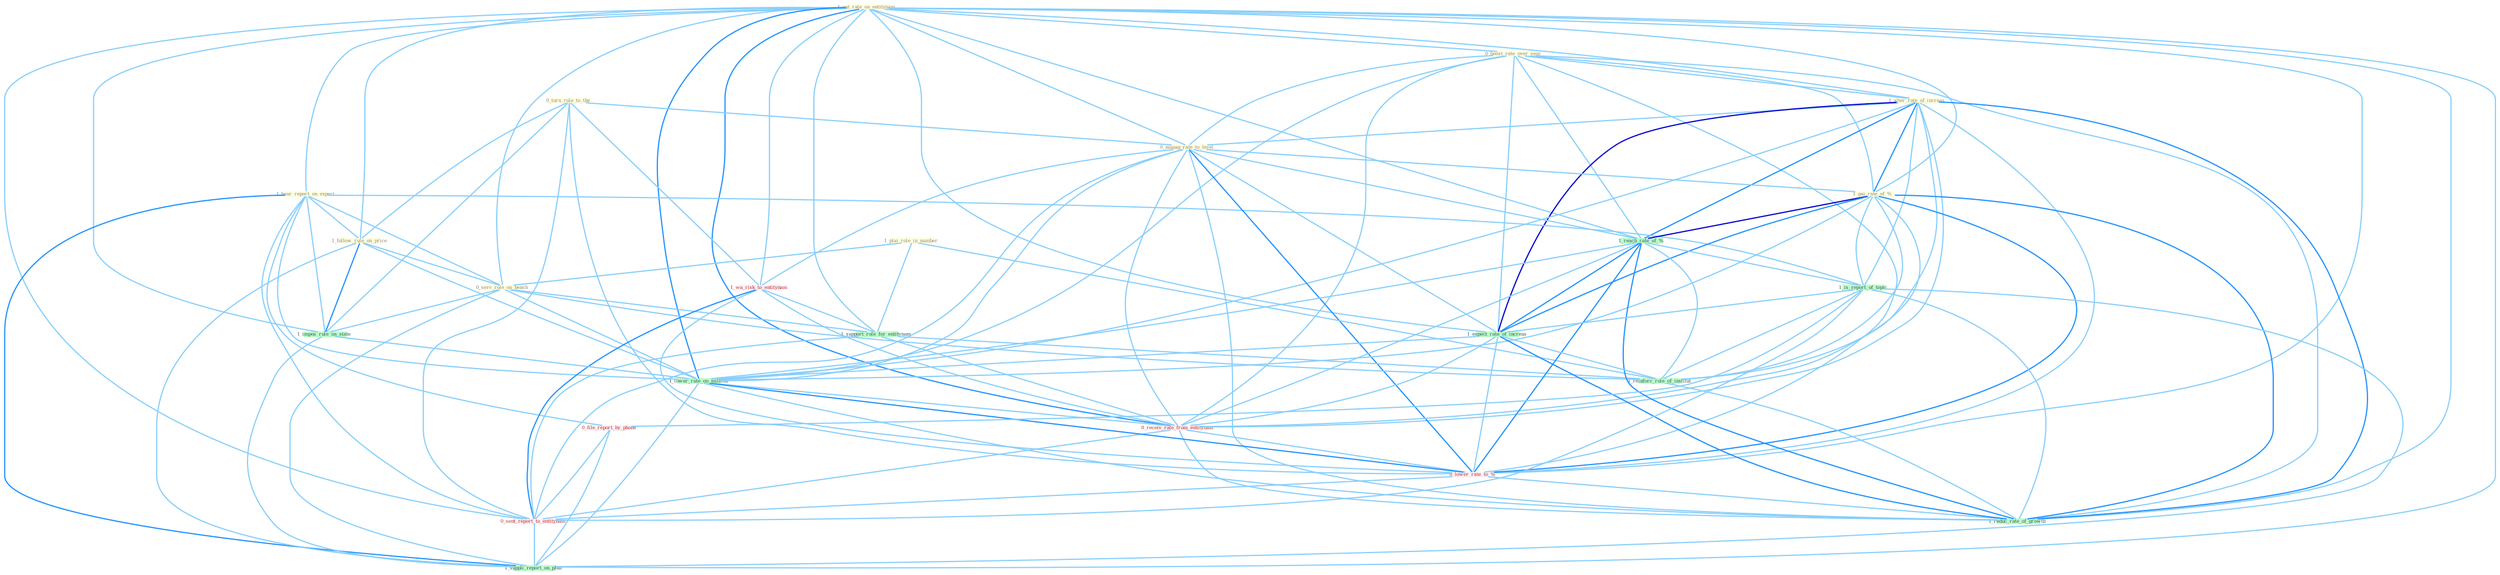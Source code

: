 Graph G{ 
    node
    [shape=polygon,style=filled,width=.5,height=.06,color="#BDFCC9",fixedsize=true,fontsize=4,
    fontcolor="#2f4f4f"];
    {node
    [color="#ffffe0", fontcolor="#8b7d6b"] "1_cut_rate_on_entitynam " "0_boost_rate_over_year " "0_turn_rule_to_the " "1_alter_rate_of_increas " "1_hear_report_on_experi " "0_manag_rate_to_level " "1_pai_rate_of_% " "1_plai_role_in_number " "1_follow_rule_on_price " "0_serv_role_on_bench "}
{node [color="#fff0f5", fontcolor="#b22222"] "1_wa_risk_to_entitynam " "0_receiv_rate_from_entitynam " "0_file_report_by_phone " "0_lower_rate_to_% " "0_sent_report_to_entitynam "}
edge [color="#B0E2FF"];

	"1_cut_rate_on_entitynam " -- "0_boost_rate_over_year " [w="1", color="#87cefa" ];
	"1_cut_rate_on_entitynam " -- "1_alter_rate_of_increas " [w="1", color="#87cefa" ];
	"1_cut_rate_on_entitynam " -- "1_hear_report_on_experi " [w="1", color="#87cefa" ];
	"1_cut_rate_on_entitynam " -- "0_manag_rate_to_level " [w="1", color="#87cefa" ];
	"1_cut_rate_on_entitynam " -- "1_pai_rate_of_% " [w="1", color="#87cefa" ];
	"1_cut_rate_on_entitynam " -- "1_follow_rule_on_price " [w="1", color="#87cefa" ];
	"1_cut_rate_on_entitynam " -- "0_serv_role_on_bench " [w="1", color="#87cefa" ];
	"1_cut_rate_on_entitynam " -- "1_wa_risk_to_entitynam " [w="1", color="#87cefa" ];
	"1_cut_rate_on_entitynam " -- "1_impos_rule_on_state " [w="1", color="#87cefa" ];
	"1_cut_rate_on_entitynam " -- "1_support_role_for_entitynam " [w="1", color="#87cefa" ];
	"1_cut_rate_on_entitynam " -- "1_reach_rate_of_% " [w="1", color="#87cefa" ];
	"1_cut_rate_on_entitynam " -- "1_expect_rate_of_increas " [w="1", color="#87cefa" ];
	"1_cut_rate_on_entitynam " -- "1_lower_rate_on_million " [w="2", color="#1e90ff" , len=0.8];
	"1_cut_rate_on_entitynam " -- "0_receiv_rate_from_entitynam " [w="2", color="#1e90ff" , len=0.8];
	"1_cut_rate_on_entitynam " -- "0_lower_rate_to_% " [w="1", color="#87cefa" ];
	"1_cut_rate_on_entitynam " -- "0_sent_report_to_entitynam " [w="1", color="#87cefa" ];
	"1_cut_rate_on_entitynam " -- "1_suppli_report_on_plan " [w="1", color="#87cefa" ];
	"1_cut_rate_on_entitynam " -- "1_reduc_rate_of_growth " [w="1", color="#87cefa" ];
	"0_boost_rate_over_year " -- "1_alter_rate_of_increas " [w="1", color="#87cefa" ];
	"0_boost_rate_over_year " -- "0_manag_rate_to_level " [w="1", color="#87cefa" ];
	"0_boost_rate_over_year " -- "1_pai_rate_of_% " [w="1", color="#87cefa" ];
	"0_boost_rate_over_year " -- "1_reach_rate_of_% " [w="1", color="#87cefa" ];
	"0_boost_rate_over_year " -- "1_expect_rate_of_increas " [w="1", color="#87cefa" ];
	"0_boost_rate_over_year " -- "1_lower_rate_on_million " [w="1", color="#87cefa" ];
	"0_boost_rate_over_year " -- "0_receiv_rate_from_entitynam " [w="1", color="#87cefa" ];
	"0_boost_rate_over_year " -- "0_lower_rate_to_% " [w="1", color="#87cefa" ];
	"0_boost_rate_over_year " -- "1_reduc_rate_of_growth " [w="1", color="#87cefa" ];
	"0_turn_rule_to_the " -- "0_manag_rate_to_level " [w="1", color="#87cefa" ];
	"0_turn_rule_to_the " -- "1_follow_rule_on_price " [w="1", color="#87cefa" ];
	"0_turn_rule_to_the " -- "1_wa_risk_to_entitynam " [w="1", color="#87cefa" ];
	"0_turn_rule_to_the " -- "1_impos_rule_on_state " [w="1", color="#87cefa" ];
	"0_turn_rule_to_the " -- "0_lower_rate_to_% " [w="1", color="#87cefa" ];
	"0_turn_rule_to_the " -- "0_sent_report_to_entitynam " [w="1", color="#87cefa" ];
	"1_alter_rate_of_increas " -- "0_manag_rate_to_level " [w="1", color="#87cefa" ];
	"1_alter_rate_of_increas " -- "1_pai_rate_of_% " [w="2", color="#1e90ff" , len=0.8];
	"1_alter_rate_of_increas " -- "1_reach_rate_of_% " [w="2", color="#1e90ff" , len=0.8];
	"1_alter_rate_of_increas " -- "1_is_report_of_topic " [w="1", color="#87cefa" ];
	"1_alter_rate_of_increas " -- "1_expect_rate_of_increas " [w="3", color="#0000cd" , len=0.6];
	"1_alter_rate_of_increas " -- "1_reinforc_role_of_institut " [w="1", color="#87cefa" ];
	"1_alter_rate_of_increas " -- "1_lower_rate_on_million " [w="1", color="#87cefa" ];
	"1_alter_rate_of_increas " -- "0_receiv_rate_from_entitynam " [w="1", color="#87cefa" ];
	"1_alter_rate_of_increas " -- "0_lower_rate_to_% " [w="1", color="#87cefa" ];
	"1_alter_rate_of_increas " -- "1_reduc_rate_of_growth " [w="2", color="#1e90ff" , len=0.8];
	"1_hear_report_on_experi " -- "1_follow_rule_on_price " [w="1", color="#87cefa" ];
	"1_hear_report_on_experi " -- "0_serv_role_on_bench " [w="1", color="#87cefa" ];
	"1_hear_report_on_experi " -- "1_impos_rule_on_state " [w="1", color="#87cefa" ];
	"1_hear_report_on_experi " -- "1_is_report_of_topic " [w="1", color="#87cefa" ];
	"1_hear_report_on_experi " -- "1_lower_rate_on_million " [w="1", color="#87cefa" ];
	"1_hear_report_on_experi " -- "0_file_report_by_phone " [w="1", color="#87cefa" ];
	"1_hear_report_on_experi " -- "0_sent_report_to_entitynam " [w="1", color="#87cefa" ];
	"1_hear_report_on_experi " -- "1_suppli_report_on_plan " [w="2", color="#1e90ff" , len=0.8];
	"0_manag_rate_to_level " -- "1_pai_rate_of_% " [w="1", color="#87cefa" ];
	"0_manag_rate_to_level " -- "1_wa_risk_to_entitynam " [w="1", color="#87cefa" ];
	"0_manag_rate_to_level " -- "1_reach_rate_of_% " [w="1", color="#87cefa" ];
	"0_manag_rate_to_level " -- "1_expect_rate_of_increas " [w="1", color="#87cefa" ];
	"0_manag_rate_to_level " -- "1_lower_rate_on_million " [w="1", color="#87cefa" ];
	"0_manag_rate_to_level " -- "0_receiv_rate_from_entitynam " [w="1", color="#87cefa" ];
	"0_manag_rate_to_level " -- "0_lower_rate_to_% " [w="2", color="#1e90ff" , len=0.8];
	"0_manag_rate_to_level " -- "0_sent_report_to_entitynam " [w="1", color="#87cefa" ];
	"0_manag_rate_to_level " -- "1_reduc_rate_of_growth " [w="1", color="#87cefa" ];
	"1_pai_rate_of_% " -- "1_reach_rate_of_% " [w="3", color="#0000cd" , len=0.6];
	"1_pai_rate_of_% " -- "1_is_report_of_topic " [w="1", color="#87cefa" ];
	"1_pai_rate_of_% " -- "1_expect_rate_of_increas " [w="2", color="#1e90ff" , len=0.8];
	"1_pai_rate_of_% " -- "1_reinforc_role_of_institut " [w="1", color="#87cefa" ];
	"1_pai_rate_of_% " -- "1_lower_rate_on_million " [w="1", color="#87cefa" ];
	"1_pai_rate_of_% " -- "0_receiv_rate_from_entitynam " [w="1", color="#87cefa" ];
	"1_pai_rate_of_% " -- "0_lower_rate_to_% " [w="2", color="#1e90ff" , len=0.8];
	"1_pai_rate_of_% " -- "1_reduc_rate_of_growth " [w="2", color="#1e90ff" , len=0.8];
	"1_plai_role_in_number " -- "0_serv_role_on_bench " [w="1", color="#87cefa" ];
	"1_plai_role_in_number " -- "1_support_role_for_entitynam " [w="1", color="#87cefa" ];
	"1_plai_role_in_number " -- "1_reinforc_role_of_institut " [w="1", color="#87cefa" ];
	"1_follow_rule_on_price " -- "0_serv_role_on_bench " [w="1", color="#87cefa" ];
	"1_follow_rule_on_price " -- "1_impos_rule_on_state " [w="2", color="#1e90ff" , len=0.8];
	"1_follow_rule_on_price " -- "1_lower_rate_on_million " [w="1", color="#87cefa" ];
	"1_follow_rule_on_price " -- "1_suppli_report_on_plan " [w="1", color="#87cefa" ];
	"0_serv_role_on_bench " -- "1_impos_rule_on_state " [w="1", color="#87cefa" ];
	"0_serv_role_on_bench " -- "1_support_role_for_entitynam " [w="1", color="#87cefa" ];
	"0_serv_role_on_bench " -- "1_reinforc_role_of_institut " [w="1", color="#87cefa" ];
	"0_serv_role_on_bench " -- "1_lower_rate_on_million " [w="1", color="#87cefa" ];
	"0_serv_role_on_bench " -- "1_suppli_report_on_plan " [w="1", color="#87cefa" ];
	"1_wa_risk_to_entitynam " -- "1_support_role_for_entitynam " [w="1", color="#87cefa" ];
	"1_wa_risk_to_entitynam " -- "0_receiv_rate_from_entitynam " [w="1", color="#87cefa" ];
	"1_wa_risk_to_entitynam " -- "0_lower_rate_to_% " [w="1", color="#87cefa" ];
	"1_wa_risk_to_entitynam " -- "0_sent_report_to_entitynam " [w="2", color="#1e90ff" , len=0.8];
	"1_impos_rule_on_state " -- "1_lower_rate_on_million " [w="1", color="#87cefa" ];
	"1_impos_rule_on_state " -- "1_suppli_report_on_plan " [w="1", color="#87cefa" ];
	"1_support_role_for_entitynam " -- "1_reinforc_role_of_institut " [w="1", color="#87cefa" ];
	"1_support_role_for_entitynam " -- "0_receiv_rate_from_entitynam " [w="1", color="#87cefa" ];
	"1_support_role_for_entitynam " -- "0_sent_report_to_entitynam " [w="1", color="#87cefa" ];
	"1_reach_rate_of_% " -- "1_is_report_of_topic " [w="1", color="#87cefa" ];
	"1_reach_rate_of_% " -- "1_expect_rate_of_increas " [w="2", color="#1e90ff" , len=0.8];
	"1_reach_rate_of_% " -- "1_reinforc_role_of_institut " [w="1", color="#87cefa" ];
	"1_reach_rate_of_% " -- "1_lower_rate_on_million " [w="1", color="#87cefa" ];
	"1_reach_rate_of_% " -- "0_receiv_rate_from_entitynam " [w="1", color="#87cefa" ];
	"1_reach_rate_of_% " -- "0_lower_rate_to_% " [w="2", color="#1e90ff" , len=0.8];
	"1_reach_rate_of_% " -- "1_reduc_rate_of_growth " [w="2", color="#1e90ff" , len=0.8];
	"1_is_report_of_topic " -- "1_expect_rate_of_increas " [w="1", color="#87cefa" ];
	"1_is_report_of_topic " -- "1_reinforc_role_of_institut " [w="1", color="#87cefa" ];
	"1_is_report_of_topic " -- "0_file_report_by_phone " [w="1", color="#87cefa" ];
	"1_is_report_of_topic " -- "0_sent_report_to_entitynam " [w="1", color="#87cefa" ];
	"1_is_report_of_topic " -- "1_suppli_report_on_plan " [w="1", color="#87cefa" ];
	"1_is_report_of_topic " -- "1_reduc_rate_of_growth " [w="1", color="#87cefa" ];
	"1_expect_rate_of_increas " -- "1_reinforc_role_of_institut " [w="1", color="#87cefa" ];
	"1_expect_rate_of_increas " -- "1_lower_rate_on_million " [w="1", color="#87cefa" ];
	"1_expect_rate_of_increas " -- "0_receiv_rate_from_entitynam " [w="1", color="#87cefa" ];
	"1_expect_rate_of_increas " -- "0_lower_rate_to_% " [w="1", color="#87cefa" ];
	"1_expect_rate_of_increas " -- "1_reduc_rate_of_growth " [w="2", color="#1e90ff" , len=0.8];
	"1_reinforc_role_of_institut " -- "1_reduc_rate_of_growth " [w="1", color="#87cefa" ];
	"1_lower_rate_on_million " -- "0_receiv_rate_from_entitynam " [w="1", color="#87cefa" ];
	"1_lower_rate_on_million " -- "0_lower_rate_to_% " [w="2", color="#1e90ff" , len=0.8];
	"1_lower_rate_on_million " -- "1_suppli_report_on_plan " [w="1", color="#87cefa" ];
	"1_lower_rate_on_million " -- "1_reduc_rate_of_growth " [w="1", color="#87cefa" ];
	"0_receiv_rate_from_entitynam " -- "0_lower_rate_to_% " [w="1", color="#87cefa" ];
	"0_receiv_rate_from_entitynam " -- "0_sent_report_to_entitynam " [w="1", color="#87cefa" ];
	"0_receiv_rate_from_entitynam " -- "1_reduc_rate_of_growth " [w="1", color="#87cefa" ];
	"0_file_report_by_phone " -- "0_sent_report_to_entitynam " [w="1", color="#87cefa" ];
	"0_file_report_by_phone " -- "1_suppli_report_on_plan " [w="1", color="#87cefa" ];
	"0_lower_rate_to_% " -- "0_sent_report_to_entitynam " [w="1", color="#87cefa" ];
	"0_lower_rate_to_% " -- "1_reduc_rate_of_growth " [w="1", color="#87cefa" ];
	"0_sent_report_to_entitynam " -- "1_suppli_report_on_plan " [w="1", color="#87cefa" ];
}